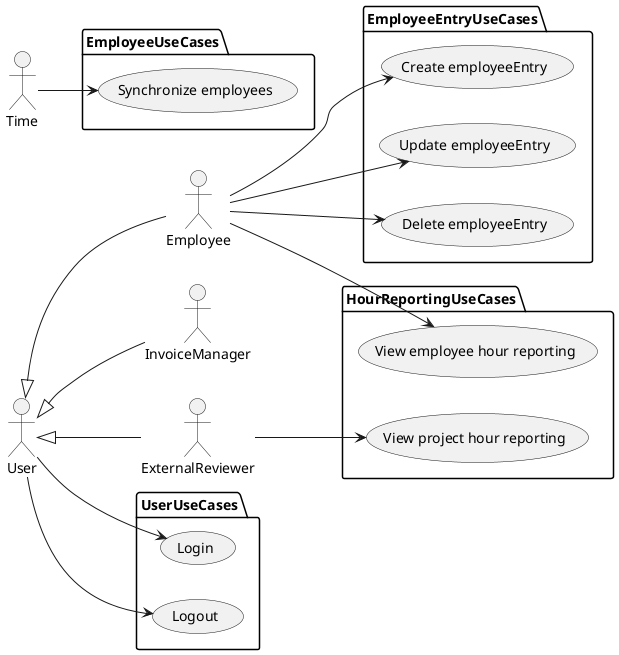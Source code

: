 @startuml

left to right direction

actor User
actor Employee
actor Time
actor InvoiceManager
actor ExternalReviewer

User <|-- Employee
User <|-- InvoiceManager
User <|-- ExternalReviewer

package UserUseCases {
User --> (Login)
User --> (Logout)
}

package EmployeeEntryUseCases {
Employee --> (Create employeeEntry)
Employee --> (Update employeeEntry)
Employee --> (Delete employeeEntry)
}

package EmployeeUseCases {
Time --> (Synchronize employees)
}

package HourReportingUseCases {
ExternalReviewer --> (View project hour reporting)
Employee --> (View employee hour reporting)
}

@enduml